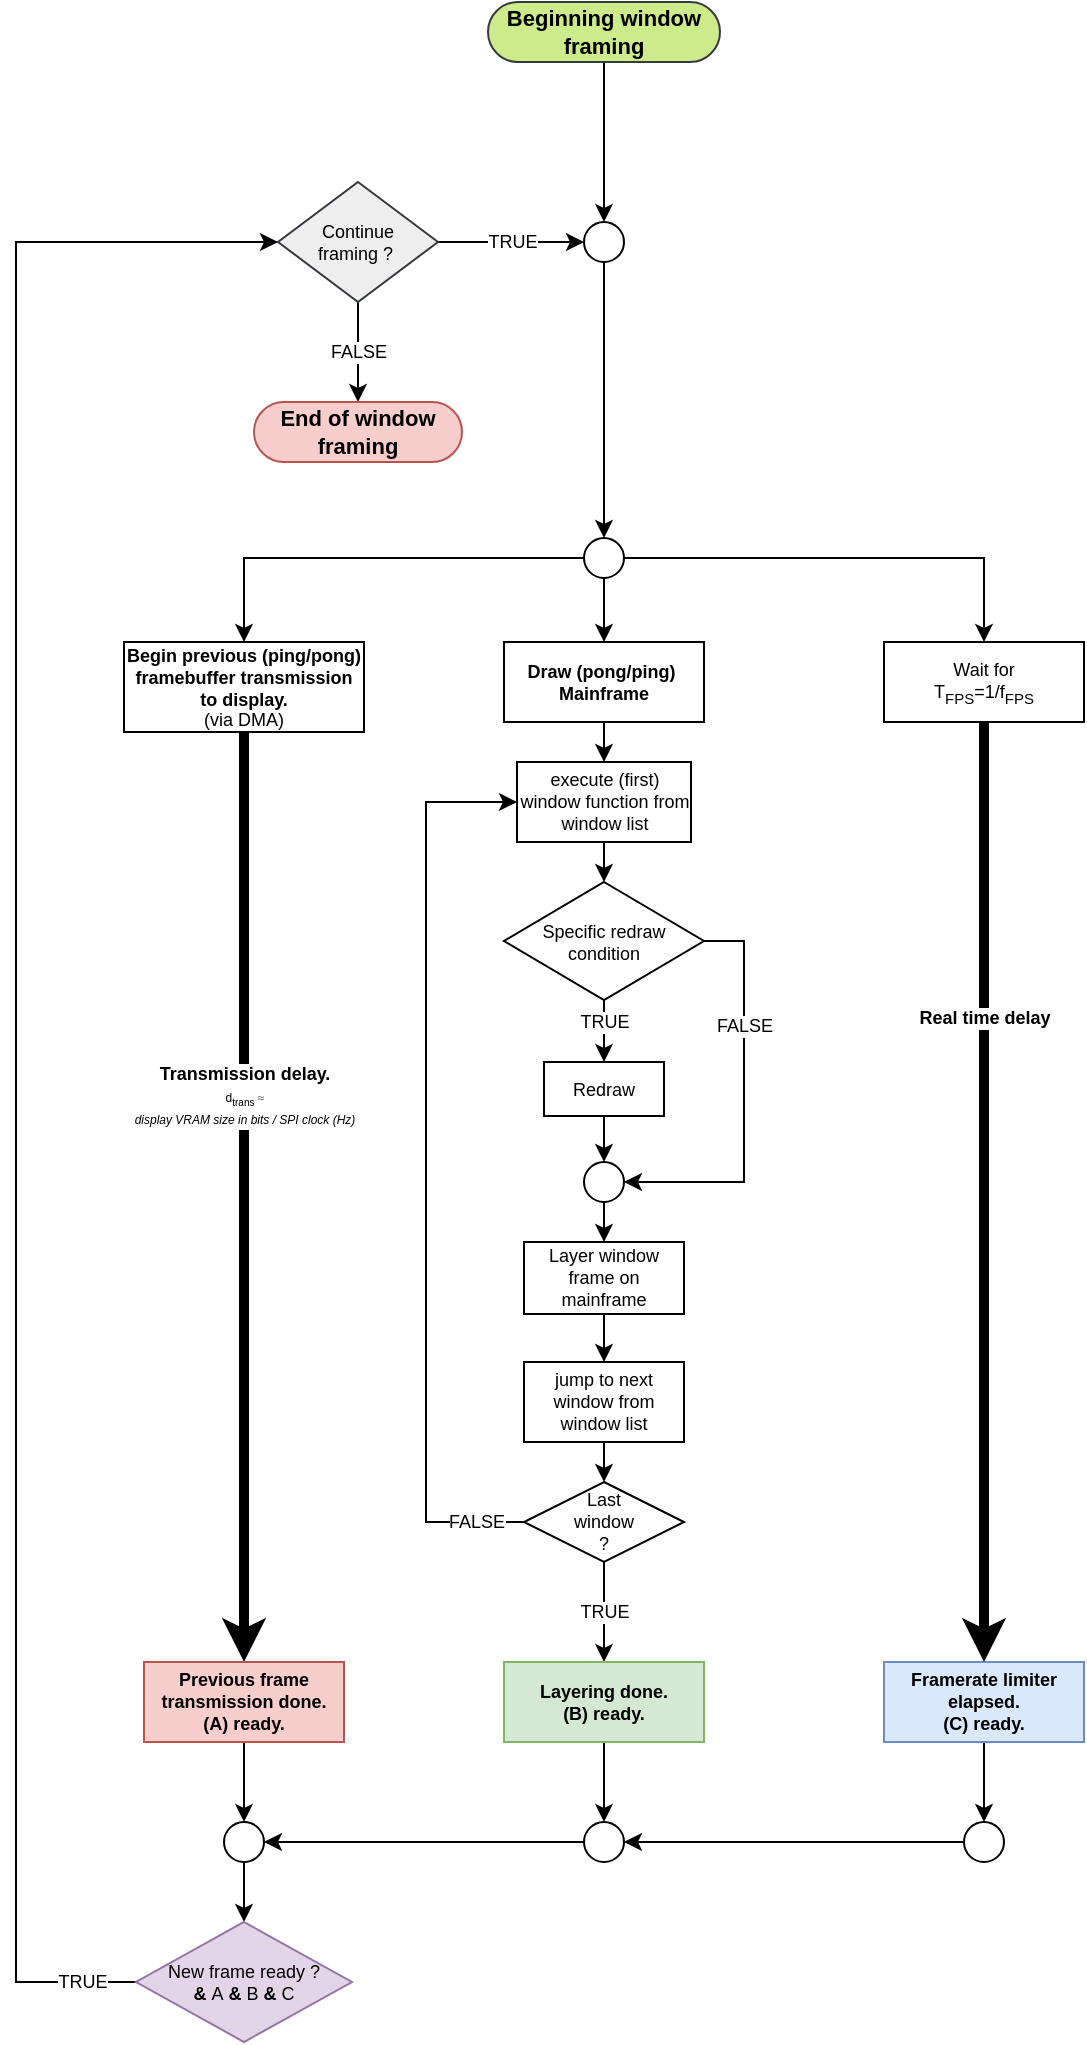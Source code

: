 <mxfile version="12.1.0" type="github" pages="1"><diagram id="LOIBTpSlG_VZvFk2pzka" name="Page-1"><mxGraphModel dx="2031" dy="1089" grid="1" gridSize="10" guides="1" tooltips="1" connect="1" arrows="1" fold="1" page="1" pageScale="1" pageWidth="850" pageHeight="1100" math="0" shadow="0"><root><mxCell id="0"/><mxCell id="1" parent="0"/><mxCell id="gCk8msNU_lBeojwDNnHa-11" value="" style="edgeStyle=orthogonalEdgeStyle;rounded=0;orthogonalLoop=1;jettySize=auto;html=1;fontSize=9;exitX=0.5;exitY=1;exitDx=0;exitDy=0;" edge="1" parent="1" source="gCk8msNU_lBeojwDNnHa-59" target="gCk8msNU_lBeojwDNnHa-10"><mxGeometry relative="1" as="geometry"><mxPoint x="534.2" y="320" as="sourcePoint"/></mxGeometry></mxCell><mxCell id="gCk8msNU_lBeojwDNnHa-15" style="edgeStyle=orthogonalEdgeStyle;rounded=0;orthogonalLoop=1;jettySize=auto;html=1;exitX=0.5;exitY=1;exitDx=0;exitDy=0;entryX=0.5;entryY=0;entryDx=0;entryDy=0;fontSize=9;" edge="1" parent="1" source="gCk8msNU_lBeojwDNnHa-10" target="gCk8msNU_lBeojwDNnHa-12"><mxGeometry relative="1" as="geometry"><mxPoint x="534.143" y="419.857" as="targetPoint"/></mxGeometry></mxCell><mxCell id="gCk8msNU_lBeojwDNnHa-10" value="&lt;b&gt;Draw&amp;nbsp;&lt;/b&gt;&lt;b&gt;(pong/p&lt;/b&gt;&lt;b&gt;ing&lt;/b&gt;&lt;b&gt;)&amp;nbsp;&lt;/b&gt;&lt;b&gt;&lt;br&gt;Mainframe&lt;/b&gt;" style="rounded=0;whiteSpace=wrap;html=1;fontSize=9;" vertex="1" parent="1"><mxGeometry x="484" y="350" width="100" height="40" as="geometry"/></mxCell><mxCell id="gCk8msNU_lBeojwDNnHa-20" style="edgeStyle=orthogonalEdgeStyle;rounded=0;orthogonalLoop=1;jettySize=auto;html=1;exitX=0.5;exitY=1;exitDx=0;exitDy=0;entryX=0.5;entryY=0;entryDx=0;entryDy=0;fontSize=9;" edge="1" parent="1" source="gCk8msNU_lBeojwDNnHa-12" target="gCk8msNU_lBeojwDNnHa-19"><mxGeometry relative="1" as="geometry"/></mxCell><mxCell id="gCk8msNU_lBeojwDNnHa-12" value="execute (first) window function from window list" style="rounded=0;whiteSpace=wrap;html=1;fontSize=9;" vertex="1" parent="1"><mxGeometry x="490.5" y="410" width="87" height="40" as="geometry"/></mxCell><mxCell id="gCk8msNU_lBeojwDNnHa-22" value="TRUE" style="edgeStyle=orthogonalEdgeStyle;rounded=0;orthogonalLoop=1;jettySize=auto;html=1;exitX=0.5;exitY=1;exitDx=0;exitDy=0;entryX=0.5;entryY=0;entryDx=0;entryDy=0;fontSize=9;" edge="1" parent="1" source="gCk8msNU_lBeojwDNnHa-19" target="gCk8msNU_lBeojwDNnHa-21"><mxGeometry x="-0.283" relative="1" as="geometry"><mxPoint as="offset"/></mxGeometry></mxCell><mxCell id="gCk8msNU_lBeojwDNnHa-28" value="FALSE" style="edgeStyle=orthogonalEdgeStyle;rounded=0;orthogonalLoop=1;jettySize=auto;html=1;exitX=1;exitY=0.5;exitDx=0;exitDy=0;entryX=1;entryY=0.5;entryDx=0;entryDy=0;fontSize=9;" edge="1" parent="1" source="gCk8msNU_lBeojwDNnHa-19" target="gCk8msNU_lBeojwDNnHa-25"><mxGeometry x="-0.381" relative="1" as="geometry"><mxPoint as="offset"/></mxGeometry></mxCell><mxCell id="gCk8msNU_lBeojwDNnHa-19" value="Specific redraw &lt;br&gt;condition" style="rhombus;whiteSpace=wrap;html=1;fontSize=9;" vertex="1" parent="1"><mxGeometry x="484" y="470" width="100" height="59" as="geometry"/></mxCell><mxCell id="gCk8msNU_lBeojwDNnHa-26" style="edgeStyle=orthogonalEdgeStyle;rounded=0;orthogonalLoop=1;jettySize=auto;html=1;exitX=0.5;exitY=1;exitDx=0;exitDy=0;entryX=0.5;entryY=0;entryDx=0;entryDy=0;fontSize=9;" edge="1" parent="1" source="gCk8msNU_lBeojwDNnHa-21" target="gCk8msNU_lBeojwDNnHa-25"><mxGeometry relative="1" as="geometry"/></mxCell><mxCell id="gCk8msNU_lBeojwDNnHa-21" value="Redraw" style="rounded=0;whiteSpace=wrap;html=1;fontSize=9;" vertex="1" parent="1"><mxGeometry x="504" y="560" width="60" height="27" as="geometry"/></mxCell><mxCell id="gCk8msNU_lBeojwDNnHa-30" style="edgeStyle=orthogonalEdgeStyle;rounded=0;orthogonalLoop=1;jettySize=auto;html=1;exitX=0.5;exitY=1;exitDx=0;exitDy=0;entryX=0.5;entryY=0;entryDx=0;entryDy=0;fontSize=9;" edge="1" parent="1" source="gCk8msNU_lBeojwDNnHa-23" target="gCk8msNU_lBeojwDNnHa-29"><mxGeometry relative="1" as="geometry"/></mxCell><mxCell id="gCk8msNU_lBeojwDNnHa-23" value="Layer window frame on mainframe" style="rounded=0;whiteSpace=wrap;html=1;fontSize=9;" vertex="1" parent="1"><mxGeometry x="494" y="650" width="80" height="36" as="geometry"/></mxCell><mxCell id="gCk8msNU_lBeojwDNnHa-27" style="edgeStyle=orthogonalEdgeStyle;rounded=0;orthogonalLoop=1;jettySize=auto;html=1;exitX=0.5;exitY=1;exitDx=0;exitDy=0;entryX=0.5;entryY=0;entryDx=0;entryDy=0;fontSize=9;" edge="1" parent="1" source="gCk8msNU_lBeojwDNnHa-25" target="gCk8msNU_lBeojwDNnHa-23"><mxGeometry relative="1" as="geometry"/></mxCell><mxCell id="gCk8msNU_lBeojwDNnHa-25" value="" style="ellipse;whiteSpace=wrap;html=1;aspect=fixed;fontSize=9;" vertex="1" parent="1"><mxGeometry x="524.0" y="610" width="20" height="20" as="geometry"/></mxCell><mxCell id="gCk8msNU_lBeojwDNnHa-32" style="edgeStyle=orthogonalEdgeStyle;rounded=0;orthogonalLoop=1;jettySize=auto;html=1;exitX=0.5;exitY=1;exitDx=0;exitDy=0;entryX=0.5;entryY=0;entryDx=0;entryDy=0;fontSize=9;" edge="1" parent="1" source="gCk8msNU_lBeojwDNnHa-29" target="gCk8msNU_lBeojwDNnHa-31"><mxGeometry relative="1" as="geometry"/></mxCell><mxCell id="gCk8msNU_lBeojwDNnHa-29" value="jump to next window from window list" style="rounded=0;whiteSpace=wrap;html=1;fontSize=9;" vertex="1" parent="1"><mxGeometry x="494" y="710" width="80" height="40" as="geometry"/></mxCell><mxCell id="gCk8msNU_lBeojwDNnHa-33" value="FALSE" style="edgeStyle=orthogonalEdgeStyle;rounded=0;orthogonalLoop=1;jettySize=auto;html=1;exitX=0;exitY=0.5;exitDx=0;exitDy=0;fontSize=9;entryX=0;entryY=0.5;entryDx=0;entryDy=0;" edge="1" parent="1" source="gCk8msNU_lBeojwDNnHa-31" target="gCk8msNU_lBeojwDNnHa-12"><mxGeometry x="-0.895" relative="1" as="geometry"><mxPoint x="424" y="490" as="targetPoint"/><Array as="points"><mxPoint x="445" y="790"/><mxPoint x="445" y="430"/></Array><mxPoint as="offset"/></mxGeometry></mxCell><mxCell id="gCk8msNU_lBeojwDNnHa-36" value="TRUE" style="edgeStyle=orthogonalEdgeStyle;rounded=0;orthogonalLoop=1;jettySize=auto;html=1;entryX=0.5;entryY=0;entryDx=0;entryDy=0;fontSize=9;" edge="1" parent="1" source="gCk8msNU_lBeojwDNnHa-31" target="gCk8msNU_lBeojwDNnHa-39"><mxGeometry relative="1" as="geometry"><mxPoint x="534" y="1110" as="targetPoint"/></mxGeometry></mxCell><mxCell id="gCk8msNU_lBeojwDNnHa-31" value="Last &lt;br style=&quot;font-size: 9px;&quot;&gt;window&lt;br style=&quot;font-size: 9px;&quot;&gt;?" style="rhombus;whiteSpace=wrap;html=1;fontSize=9;" vertex="1" parent="1"><mxGeometry x="494" y="770" width="80" height="40" as="geometry"/></mxCell><mxCell id="gCk8msNU_lBeojwDNnHa-50" style="edgeStyle=orthogonalEdgeStyle;rounded=0;orthogonalLoop=1;jettySize=auto;html=1;exitX=0;exitY=0.5;exitDx=0;exitDy=0;fontSize=9;entryX=1;entryY=0.5;entryDx=0;entryDy=0;" edge="1" parent="1" source="gCk8msNU_lBeojwDNnHa-38" target="gCk8msNU_lBeojwDNnHa-47"><mxGeometry relative="1" as="geometry"><mxPoint x="384" y="1090.207" as="targetPoint"/></mxGeometry></mxCell><mxCell id="gCk8msNU_lBeojwDNnHa-38" value="" style="ellipse;whiteSpace=wrap;html=1;aspect=fixed;fontSize=9;" vertex="1" parent="1"><mxGeometry x="524.0" y="940" width="20" height="20" as="geometry"/></mxCell><mxCell id="gCk8msNU_lBeojwDNnHa-41" style="edgeStyle=orthogonalEdgeStyle;rounded=0;orthogonalLoop=1;jettySize=auto;html=1;exitX=0.5;exitY=1;exitDx=0;exitDy=0;entryX=0.5;entryY=0;entryDx=0;entryDy=0;fontSize=9;" edge="1" parent="1" source="gCk8msNU_lBeojwDNnHa-39" target="gCk8msNU_lBeojwDNnHa-38"><mxGeometry relative="1" as="geometry"/></mxCell><mxCell id="gCk8msNU_lBeojwDNnHa-39" value="&lt;b&gt;Layering done.&lt;br style=&quot;font-size: 9px&quot;&gt;(B) ready.&lt;/b&gt;" style="rounded=0;whiteSpace=wrap;html=1;fontSize=9;fillColor=#d5e8d4;strokeColor=#82b366;" vertex="1" parent="1"><mxGeometry x="484" y="860" width="100" height="40" as="geometry"/></mxCell><mxCell id="gCk8msNU_lBeojwDNnHa-45" value="" style="edgeStyle=orthogonalEdgeStyle;rounded=0;orthogonalLoop=1;jettySize=auto;html=1;fontSize=9;strokeWidth=5;" edge="1" parent="1" source="gCk8msNU_lBeojwDNnHa-43" target="gCk8msNU_lBeojwDNnHa-44"><mxGeometry relative="1" as="geometry"/></mxCell><mxCell id="gCk8msNU_lBeojwDNnHa-65" value="&lt;b&gt;Transmission delay.&lt;/b&gt;&lt;br&gt;&lt;font style=&quot;font-size: 6px&quot;&gt;d&lt;sub&gt;trans&lt;/sub&gt;&amp;nbsp;&lt;span style=&quot;color: rgb(84 , 84 , 84) ; text-align: left ; white-space: normal&quot;&gt;&lt;font style=&quot;font-size: 6px&quot;&gt;≈&lt;/font&gt;&lt;/span&gt;&lt;br&gt;&amp;nbsp;&lt;i&gt;display VRAM size in bits / SPI clock (Hz)&lt;/i&gt;&amp;nbsp;&lt;/font&gt;" style="text;html=1;resizable=0;points=[];align=center;verticalAlign=middle;labelBackgroundColor=#ffffff;fontSize=9;" vertex="1" connectable="0" parent="gCk8msNU_lBeojwDNnHa-45"><mxGeometry x="-0.19" y="2" relative="1" as="geometry"><mxPoint x="-2" y="-7" as="offset"/></mxGeometry></mxCell><mxCell id="gCk8msNU_lBeojwDNnHa-43" value="&lt;b&gt;Begin previous (ping/pong) framebuffer transmission to display.&lt;/b&gt;&lt;br&gt;(via DMA)" style="rounded=0;whiteSpace=wrap;html=1;fontSize=9;" vertex="1" parent="1"><mxGeometry x="294" y="350" width="120" height="45" as="geometry"/></mxCell><mxCell id="gCk8msNU_lBeojwDNnHa-48" style="edgeStyle=orthogonalEdgeStyle;rounded=0;orthogonalLoop=1;jettySize=auto;html=1;exitX=0.5;exitY=1;exitDx=0;exitDy=0;entryX=0.5;entryY=0;entryDx=0;entryDy=0;fontSize=9;" edge="1" parent="1" source="gCk8msNU_lBeojwDNnHa-44" target="gCk8msNU_lBeojwDNnHa-47"><mxGeometry relative="1" as="geometry"/></mxCell><mxCell id="gCk8msNU_lBeojwDNnHa-44" value="&lt;b&gt;Previous frame transmission done.&lt;br&gt;(A) ready.&lt;/b&gt;" style="rounded=0;whiteSpace=wrap;html=1;fontSize=9;fillColor=#f8cecc;strokeColor=#b85450;" vertex="1" parent="1"><mxGeometry x="304" y="860" width="100" height="40" as="geometry"/></mxCell><mxCell id="gCk8msNU_lBeojwDNnHa-94" style="edgeStyle=orthogonalEdgeStyle;rounded=0;orthogonalLoop=1;jettySize=auto;html=1;exitX=0.5;exitY=1;exitDx=0;exitDy=0;entryX=0.5;entryY=0;entryDx=0;entryDy=0;strokeWidth=1;fontSize=9;" edge="1" parent="1" source="gCk8msNU_lBeojwDNnHa-47" target="gCk8msNU_lBeojwDNnHa-84"><mxGeometry relative="1" as="geometry"/></mxCell><mxCell id="gCk8msNU_lBeojwDNnHa-47" value="" style="ellipse;whiteSpace=wrap;html=1;aspect=fixed;fontSize=9;" vertex="1" parent="1"><mxGeometry x="344.0" y="940" width="20" height="20" as="geometry"/></mxCell><mxCell id="gCk8msNU_lBeojwDNnHa-55" value="" style="edgeStyle=orthogonalEdgeStyle;rounded=0;orthogonalLoop=1;jettySize=auto;html=1;strokeWidth=5;fontSize=9;" edge="1" parent="1" source="gCk8msNU_lBeojwDNnHa-52" target="gCk8msNU_lBeojwDNnHa-54"><mxGeometry relative="1" as="geometry"/></mxCell><mxCell id="gCk8msNU_lBeojwDNnHa-64" value="&lt;b&gt;Real time delay&lt;/b&gt;" style="text;html=1;resizable=0;points=[];align=center;verticalAlign=middle;labelBackgroundColor=#ffffff;fontSize=9;" vertex="1" connectable="0" parent="gCk8msNU_lBeojwDNnHa-55"><mxGeometry x="0.273" y="3" relative="1" as="geometry"><mxPoint x="-3" y="-151.5" as="offset"/></mxGeometry></mxCell><mxCell id="gCk8msNU_lBeojwDNnHa-52" value="Wait for&lt;br&gt;T&lt;sub&gt;FPS&lt;/sub&gt;=1/f&lt;sub&gt;FPS&lt;/sub&gt;" style="rounded=0;whiteSpace=wrap;html=1;fontSize=9;" vertex="1" parent="1"><mxGeometry x="674" y="350" width="100" height="40" as="geometry"/></mxCell><mxCell id="gCk8msNU_lBeojwDNnHa-57" style="edgeStyle=orthogonalEdgeStyle;rounded=0;orthogonalLoop=1;jettySize=auto;html=1;exitX=0.5;exitY=1;exitDx=0;exitDy=0;entryX=0.5;entryY=0;entryDx=0;entryDy=0;strokeWidth=1;fontSize=9;" edge="1" parent="1" source="gCk8msNU_lBeojwDNnHa-54" target="gCk8msNU_lBeojwDNnHa-56"><mxGeometry relative="1" as="geometry"/></mxCell><mxCell id="gCk8msNU_lBeojwDNnHa-54" value="&lt;b&gt;Framerate limiter elapsed.&lt;br&gt;(C) ready.&lt;/b&gt;" style="rounded=0;whiteSpace=wrap;html=1;fontSize=9;fillColor=#dae8fc;strokeColor=#6c8ebf;" vertex="1" parent="1"><mxGeometry x="674" y="860" width="100" height="40" as="geometry"/></mxCell><mxCell id="gCk8msNU_lBeojwDNnHa-58" style="edgeStyle=orthogonalEdgeStyle;rounded=0;orthogonalLoop=1;jettySize=auto;html=1;exitX=0;exitY=0.5;exitDx=0;exitDy=0;entryX=1;entryY=0.5;entryDx=0;entryDy=0;strokeWidth=1;fontSize=9;" edge="1" parent="1" source="gCk8msNU_lBeojwDNnHa-56" target="gCk8msNU_lBeojwDNnHa-38"><mxGeometry relative="1" as="geometry"/></mxCell><mxCell id="gCk8msNU_lBeojwDNnHa-56" value="" style="ellipse;whiteSpace=wrap;html=1;aspect=fixed;fontSize=9;" vertex="1" parent="1"><mxGeometry x="714.0" y="940" width="20" height="20" as="geometry"/></mxCell><mxCell id="gCk8msNU_lBeojwDNnHa-62" style="edgeStyle=orthogonalEdgeStyle;rounded=0;orthogonalLoop=1;jettySize=auto;html=1;exitX=0;exitY=0.5;exitDx=0;exitDy=0;entryX=0.5;entryY=0;entryDx=0;entryDy=0;strokeWidth=1;fontSize=9;" edge="1" parent="1" source="gCk8msNU_lBeojwDNnHa-59" target="gCk8msNU_lBeojwDNnHa-43"><mxGeometry relative="1" as="geometry"/></mxCell><mxCell id="gCk8msNU_lBeojwDNnHa-63" style="edgeStyle=orthogonalEdgeStyle;rounded=0;orthogonalLoop=1;jettySize=auto;html=1;exitX=1;exitY=0.5;exitDx=0;exitDy=0;entryX=0.5;entryY=0;entryDx=0;entryDy=0;strokeWidth=1;fontSize=9;" edge="1" parent="1" source="gCk8msNU_lBeojwDNnHa-59" target="gCk8msNU_lBeojwDNnHa-52"><mxGeometry relative="1" as="geometry"/></mxCell><mxCell id="gCk8msNU_lBeojwDNnHa-59" value="" style="ellipse;whiteSpace=wrap;html=1;aspect=fixed;fontSize=9;" vertex="1" parent="1"><mxGeometry x="524" y="298" width="20" height="20" as="geometry"/></mxCell><mxCell id="gCk8msNU_lBeojwDNnHa-68" style="edgeStyle=orthogonalEdgeStyle;rounded=0;orthogonalLoop=1;jettySize=auto;html=1;exitX=0.5;exitY=1;exitDx=0;exitDy=0;entryX=0.5;entryY=0;entryDx=0;entryDy=0;strokeWidth=1;fontSize=9;" edge="1" parent="1" source="gCk8msNU_lBeojwDNnHa-67" target="gCk8msNU_lBeojwDNnHa-59"><mxGeometry relative="1" as="geometry"/></mxCell><mxCell id="gCk8msNU_lBeojwDNnHa-67" value="" style="ellipse;whiteSpace=wrap;html=1;aspect=fixed;fontSize=9;" vertex="1" parent="1"><mxGeometry x="524" y="140" width="20" height="20" as="geometry"/></mxCell><mxCell id="gCk8msNU_lBeojwDNnHa-74" style="edgeStyle=orthogonalEdgeStyle;rounded=0;orthogonalLoop=1;jettySize=auto;html=1;exitX=0.5;exitY=1;exitDx=0;exitDy=0;entryX=0.5;entryY=0;entryDx=0;entryDy=0;strokeWidth=1;fontSize=9;" edge="1" parent="1" source="gCk8msNU_lBeojwDNnHa-73" target="gCk8msNU_lBeojwDNnHa-67"><mxGeometry relative="1" as="geometry"/></mxCell><mxCell id="gCk8msNU_lBeojwDNnHa-73" value="&lt;b&gt;&lt;font style=&quot;font-size: 11px&quot;&gt;Beginning window framing&lt;/font&gt;&lt;/b&gt;" style="rounded=1;whiteSpace=wrap;html=1;fontSize=9;arcSize=50;fillColor=#cdeb8b;strokeColor=#36393d;" vertex="1" parent="1"><mxGeometry x="476" y="30" width="116" height="30" as="geometry"/></mxCell><mxCell id="gCk8msNU_lBeojwDNnHa-88" value="TRUE" style="edgeStyle=orthogonalEdgeStyle;rounded=0;orthogonalLoop=1;jettySize=auto;html=1;exitX=1;exitY=0.5;exitDx=0;exitDy=0;entryX=0;entryY=0.5;entryDx=0;entryDy=0;strokeWidth=1;fontSize=9;" edge="1" parent="1" source="gCk8msNU_lBeojwDNnHa-82" target="gCk8msNU_lBeojwDNnHa-67"><mxGeometry relative="1" as="geometry"/></mxCell><mxCell id="gCk8msNU_lBeojwDNnHa-89" value="FALSE" style="edgeStyle=orthogonalEdgeStyle;rounded=0;orthogonalLoop=1;jettySize=auto;html=1;exitX=0.5;exitY=1;exitDx=0;exitDy=0;entryX=0.5;entryY=0;entryDx=0;entryDy=0;strokeWidth=1;fontSize=9;" edge="1" parent="1" source="gCk8msNU_lBeojwDNnHa-82" target="gCk8msNU_lBeojwDNnHa-83"><mxGeometry relative="1" as="geometry"/></mxCell><mxCell id="gCk8msNU_lBeojwDNnHa-82" value="&lt;span style=&quot;white-space: normal&quot;&gt;Continue &lt;br&gt;framing ?&lt;/span&gt;&lt;b style=&quot;white-space: normal&quot;&gt;&amp;nbsp;&lt;/b&gt;" style="rhombus;whiteSpace=wrap;html=1;fontSize=9;fillColor=#eeeeee;strokeColor=#36393d;" vertex="1" parent="1"><mxGeometry x="371" y="120" width="80" height="60" as="geometry"/></mxCell><mxCell id="gCk8msNU_lBeojwDNnHa-83" value="&lt;b&gt;&lt;font style=&quot;font-size: 11px&quot;&gt;End of window framing&lt;/font&gt;&lt;/b&gt;" style="rounded=1;whiteSpace=wrap;html=1;fontSize=9;arcSize=50;fillColor=#f8cecc;strokeColor=#b85450;" vertex="1" parent="1"><mxGeometry x="359" y="230" width="104" height="30" as="geometry"/></mxCell><mxCell id="gCk8msNU_lBeojwDNnHa-95" value="TRUE" style="edgeStyle=orthogonalEdgeStyle;rounded=0;orthogonalLoop=1;jettySize=auto;html=1;exitX=0;exitY=0.5;exitDx=0;exitDy=0;entryX=0;entryY=0.5;entryDx=0;entryDy=0;strokeWidth=1;fontSize=9;" edge="1" parent="1" source="gCk8msNU_lBeojwDNnHa-84" target="gCk8msNU_lBeojwDNnHa-82"><mxGeometry x="-0.949" relative="1" as="geometry"><Array as="points"><mxPoint x="240" y="1020"/><mxPoint x="240" y="150"/></Array><mxPoint as="offset"/></mxGeometry></mxCell><mxCell id="gCk8msNU_lBeojwDNnHa-84" value="New frame ready ?&lt;br&gt;&lt;b&gt;&amp;amp;&amp;nbsp;&lt;/b&gt;A&lt;b&gt; &amp;amp; &lt;/b&gt;B&lt;b&gt; &amp;amp; &lt;/b&gt;C&lt;b&gt;&lt;br&gt;&lt;/b&gt;" style="rhombus;whiteSpace=wrap;html=1;fontSize=9;fillColor=#e1d5e7;strokeColor=#9673a6;" vertex="1" parent="1"><mxGeometry x="300" y="990" width="108" height="60" as="geometry"/></mxCell></root></mxGraphModel></diagram></mxfile>